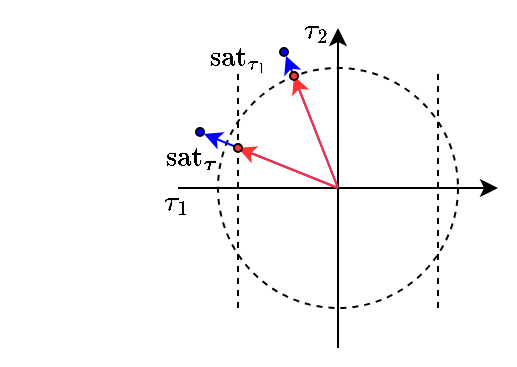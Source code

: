<mxfile version="26.2.2">
  <diagram name="Page-1" id="PFW9ROUeaLnqZc74HKiG">
    <mxGraphModel dx="510" dy="307" grid="1" gridSize="10" guides="1" tooltips="1" connect="1" arrows="1" fold="1" page="1" pageScale="1" pageWidth="1200" pageHeight="1600" math="1" shadow="0">
      <root>
        <mxCell id="0" />
        <mxCell id="1" style="locked=1;" parent="0" />
        <mxCell id="rJusXtyh8PGuxYcOzC3n-5" value="" style="ellipse;whiteSpace=wrap;html=1;aspect=fixed;strokeColor=default;fillColor=none;dashed=1;" vertex="1" parent="1">
          <mxGeometry x="620" y="300" width="120" height="120" as="geometry" />
        </mxCell>
        <mxCell id="rJusXtyh8PGuxYcOzC3n-7" value="" style="endArrow=none;html=1;rounded=0;dashed=1;" edge="1" parent="1">
          <mxGeometry width="50" height="50" relative="1" as="geometry">
            <mxPoint x="630" y="420" as="sourcePoint" />
            <mxPoint x="630" y="300" as="targetPoint" />
          </mxGeometry>
        </mxCell>
        <mxCell id="rJusXtyh8PGuxYcOzC3n-8" value="" style="endArrow=none;html=1;rounded=0;dashed=1;" edge="1" parent="1">
          <mxGeometry width="50" height="50" relative="1" as="geometry">
            <mxPoint x="730" y="420" as="sourcePoint" />
            <mxPoint x="730" y="300" as="targetPoint" />
          </mxGeometry>
        </mxCell>
        <mxCell id="38fJi7SkvV0uXjDz1UZW-3" value="lines" style="locked=1;" parent="0" />
        <mxCell id="rJusXtyh8PGuxYcOzC3n-3" value="" style="endArrow=classic;html=1;rounded=0;" edge="1" parent="38fJi7SkvV0uXjDz1UZW-3">
          <mxGeometry width="50" height="50" relative="1" as="geometry">
            <mxPoint x="600" y="360" as="sourcePoint" />
            <mxPoint x="760" y="360" as="targetPoint" />
          </mxGeometry>
        </mxCell>
        <mxCell id="rJusXtyh8PGuxYcOzC3n-4" value="" style="endArrow=classic;html=1;rounded=0;" edge="1" parent="38fJi7SkvV0uXjDz1UZW-3">
          <mxGeometry width="50" height="50" relative="1" as="geometry">
            <mxPoint x="680" y="440" as="sourcePoint" />
            <mxPoint x="680" y="280" as="targetPoint" />
          </mxGeometry>
        </mxCell>
        <mxCell id="38fJi7SkvV0uXjDz1UZW-14" value="space" style="locked=1;" parent="0" />
        <mxCell id="38fJi7SkvV0uXjDz1UZW-17" value="math" style="" parent="0" />
        <mxCell id="38fJi7SkvV0uXjDz1UZW-33" value="$$\rm{sat}_{\tau_1}$$" style="text;html=1;align=center;verticalAlign=middle;resizable=0;points=[];autosize=1;strokeColor=none;fillColor=none;" parent="38fJi7SkvV0uXjDz1UZW-17" vertex="1">
          <mxGeometry x="560" y="280" width="140" height="30" as="geometry" />
        </mxCell>
        <mxCell id="rJusXtyh8PGuxYcOzC3n-13" value="$$\rm{sat}_{\boldsymbol \tau}$$" style="text;html=1;align=center;verticalAlign=middle;resizable=0;points=[];autosize=1;strokeColor=none;fillColor=none;" vertex="1" parent="38fJi7SkvV0uXjDz1UZW-17">
          <mxGeometry x="511" y="329" width="190" height="30" as="geometry" />
        </mxCell>
        <mxCell id="rJusXtyh8PGuxYcOzC3n-26" value="$$\tau_2$$" style="text;html=1;align=center;verticalAlign=middle;resizable=0;points=[];autosize=1;strokeColor=none;fillColor=none;" vertex="1" parent="38fJi7SkvV0uXjDz1UZW-17">
          <mxGeometry x="629" y="266" width="80" height="30" as="geometry" />
        </mxCell>
        <mxCell id="rJusXtyh8PGuxYcOzC3n-27" value="$$\tau_1$$" style="text;html=1;align=center;verticalAlign=middle;resizable=0;points=[];autosize=1;strokeColor=none;fillColor=none;" vertex="1" parent="38fJi7SkvV0uXjDz1UZW-17">
          <mxGeometry x="559" y="352" width="80" height="30" as="geometry" />
        </mxCell>
        <mxCell id="rJusXtyh8PGuxYcOzC3n-15" value="points" parent="0" />
        <mxCell id="rJusXtyh8PGuxYcOzC3n-16" value="" style="ellipse;whiteSpace=wrap;html=1;aspect=fixed;fillColor=#0000FF;" vertex="1" parent="rJusXtyh8PGuxYcOzC3n-15">
          <mxGeometry x="609" y="330" width="4" height="4" as="geometry" />
        </mxCell>
        <mxCell id="rJusXtyh8PGuxYcOzC3n-17" value="" style="ellipse;whiteSpace=wrap;html=1;aspect=fixed;fillColor=#0000FF;" vertex="1" parent="rJusXtyh8PGuxYcOzC3n-15">
          <mxGeometry x="651" y="290" width="4" height="4" as="geometry" />
        </mxCell>
        <mxCell id="rJusXtyh8PGuxYcOzC3n-19" value="" style="endArrow=classic;html=1;rounded=0;strokeColor=#0000FF;" edge="1" parent="rJusXtyh8PGuxYcOzC3n-15">
          <mxGeometry width="50" height="50" relative="1" as="geometry">
            <mxPoint x="680" y="360" as="sourcePoint" />
            <mxPoint x="613" y="333" as="targetPoint" />
          </mxGeometry>
        </mxCell>
        <mxCell id="rJusXtyh8PGuxYcOzC3n-20" value="" style="endArrow=classic;html=1;rounded=0;fillColor=#e51400;strokeColor=#FF3333;" edge="1" parent="rJusXtyh8PGuxYcOzC3n-15">
          <mxGeometry width="50" height="50" relative="1" as="geometry">
            <mxPoint x="680" y="360" as="sourcePoint" />
            <mxPoint x="630" y="340" as="targetPoint" />
          </mxGeometry>
        </mxCell>
        <mxCell id="rJusXtyh8PGuxYcOzC3n-21" value="" style="endArrow=classic;html=1;rounded=0;strokeColor=#0000FF;" edge="1" parent="rJusXtyh8PGuxYcOzC3n-15">
          <mxGeometry width="50" height="50" relative="1" as="geometry">
            <mxPoint x="680" y="360" as="sourcePoint" />
            <mxPoint x="654" y="294" as="targetPoint" />
          </mxGeometry>
        </mxCell>
        <mxCell id="rJusXtyh8PGuxYcOzC3n-22" value="" style="endArrow=classic;html=1;rounded=0;fillColor=#e51400;strokeColor=#FF3333;" edge="1" parent="rJusXtyh8PGuxYcOzC3n-15">
          <mxGeometry width="50" height="50" relative="1" as="geometry">
            <mxPoint x="680" y="360" as="sourcePoint" />
            <mxPoint x="658" y="304" as="targetPoint" />
          </mxGeometry>
        </mxCell>
        <mxCell id="rJusXtyh8PGuxYcOzC3n-23" value="" style="ellipse;whiteSpace=wrap;html=1;aspect=fixed;fillColor=#FF3333;" vertex="1" parent="rJusXtyh8PGuxYcOzC3n-15">
          <mxGeometry x="656" y="302" width="4" height="4" as="geometry" />
        </mxCell>
        <mxCell id="rJusXtyh8PGuxYcOzC3n-24" value="" style="ellipse;whiteSpace=wrap;html=1;aspect=fixed;fillColor=#FF3333;" vertex="1" parent="rJusXtyh8PGuxYcOzC3n-15">
          <mxGeometry x="628" y="338" width="4" height="4" as="geometry" />
        </mxCell>
      </root>
    </mxGraphModel>
  </diagram>
</mxfile>
